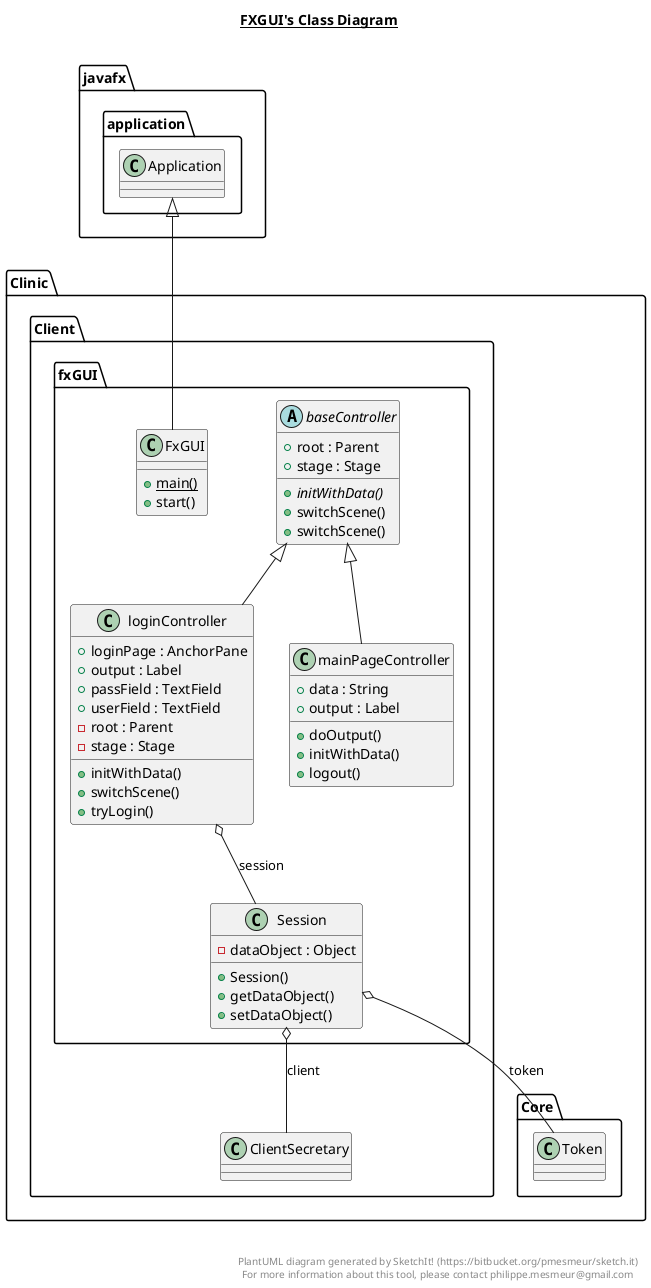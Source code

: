 @startuml

title __FXGUI's Class Diagram__\n

  namespace Clinic.Client {
    namespace fxGUI {
      class Clinic.Client.fxGUI.FxGUI {
          {static} + main()
          + start()
      }
    }
  }
  

  namespace Clinic.Client {
    namespace fxGUI {
      class Clinic.Client.fxGUI.Session {
          - dataObject : Object
          + Session()
          + getDataObject()
          + setDataObject()
      }
    }
  }
  

  namespace Clinic.Client {
    namespace fxGUI {
      abstract class Clinic.Client.fxGUI.baseController {
          + root : Parent
          + stage : Stage
          {abstract} + initWithData()
          + switchScene()
          + switchScene()
      }
    }
  }
  

  namespace Clinic.Client {
    namespace fxGUI {
      class Clinic.Client.fxGUI.loginController {
          + loginPage : AnchorPane
          + output : Label
          + passField : TextField
          + userField : TextField
          - root : Parent
          - stage : Stage
          + initWithData()
          + switchScene()
          + tryLogin()
      }
    }
  }
  

  namespace Clinic.Client {
    namespace fxGUI {
      class Clinic.Client.fxGUI.mainPageController {
          + data : String
          + output : Label
          + doOutput()
          + initWithData()
          + logout()
      }
    }
  }
  

  Clinic.Client.fxGUI.FxGUI -up-|> javafx.application.Application
  Clinic.Client.fxGUI.Session o-- Clinic.Client.ClientSecretary : client
  Clinic.Client.fxGUI.Session o-- Clinic.Core.Token : token
  Clinic.Client.fxGUI.loginController -up-|> Clinic.Client.fxGUI.baseController
  Clinic.Client.fxGUI.loginController o-- Clinic.Client.fxGUI.Session : session
  Clinic.Client.fxGUI.mainPageController -up-|> Clinic.Client.fxGUI.baseController


right footer


PlantUML diagram generated by SketchIt! (https://bitbucket.org/pmesmeur/sketch.it)
For more information about this tool, please contact philippe.mesmeur@gmail.com
endfooter

@enduml

